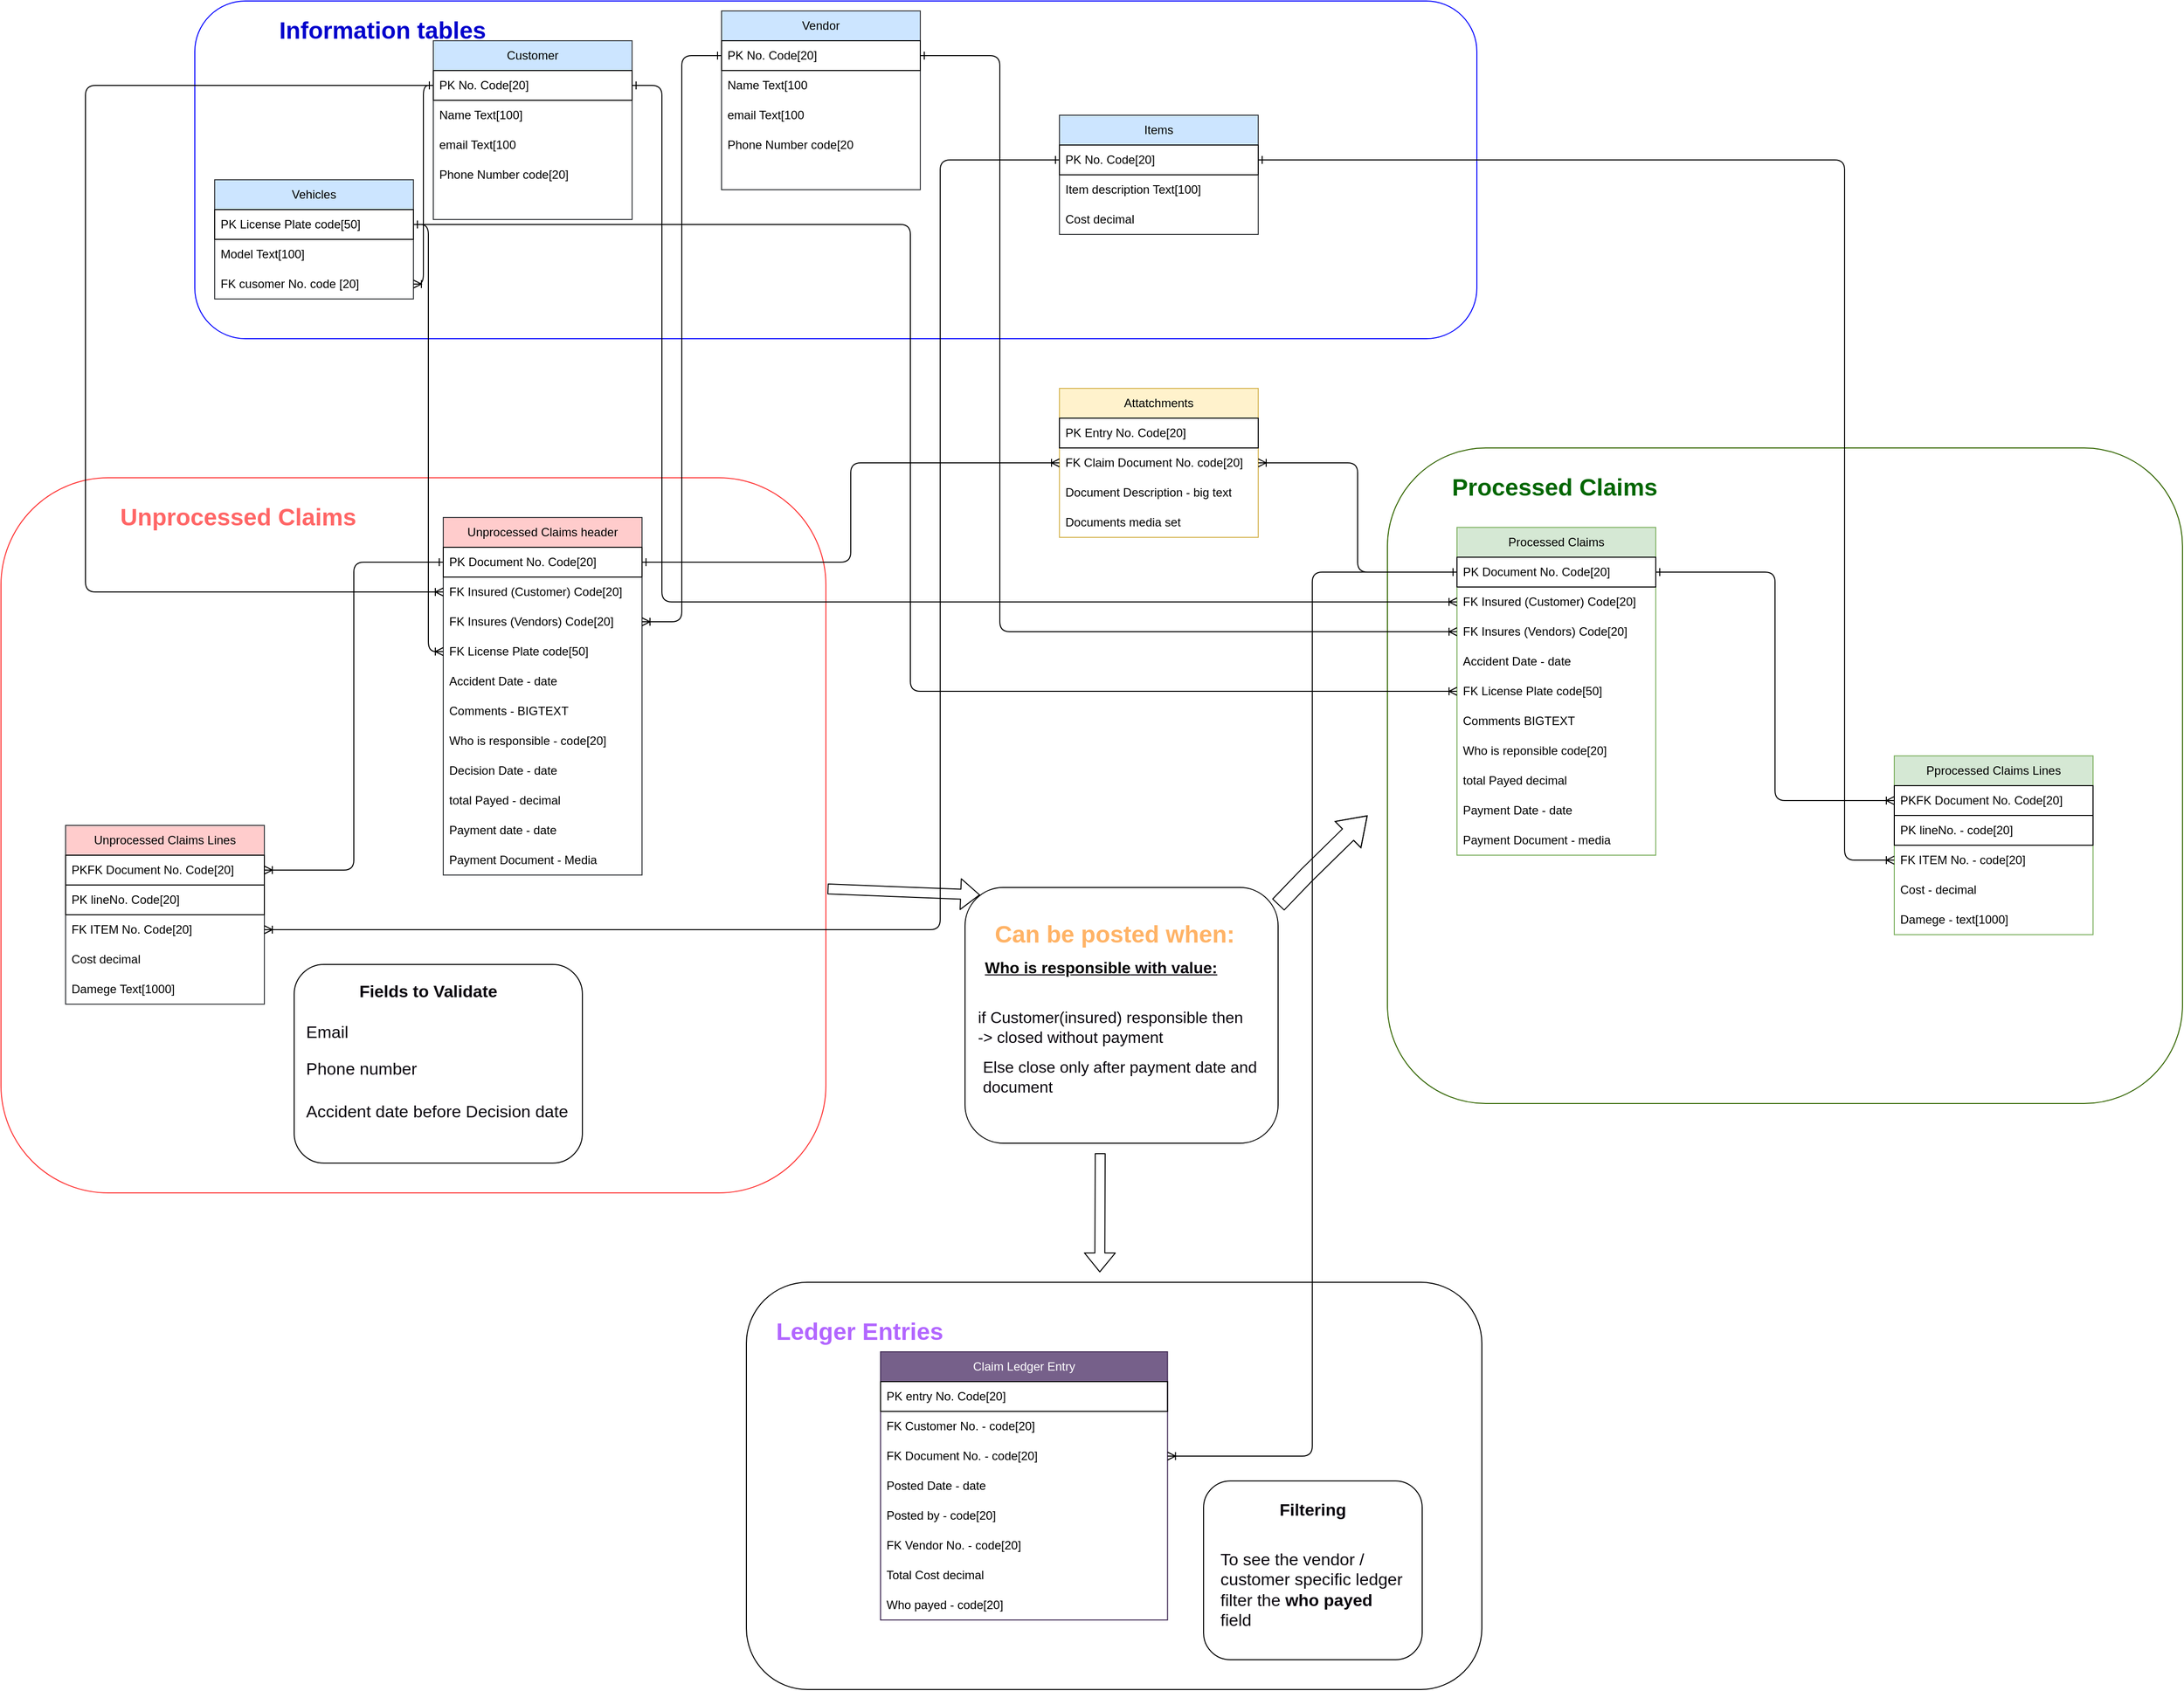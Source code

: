 <mxfile>
    <diagram id="QttjrJydt2NlVDXeYw5m" name="Page-1">
        <mxGraphModel dx="2834" dy="2202" grid="1" gridSize="10" guides="1" tooltips="1" connect="1" arrows="1" fold="1" page="1" pageScale="1" pageWidth="827" pageHeight="1169" math="0" shadow="0">
            <root>
                <mxCell id="0"/>
                <mxCell id="1" parent="0"/>
                <mxCell id="11" value="" style="rounded=1;whiteSpace=wrap;html=1;strokeColor=#FF3333;fontColor=#FF6666;fillColor=none;" parent="1" vertex="1">
                    <mxGeometry x="-285" y="80" width="830" height="720" as="geometry"/>
                </mxCell>
                <mxCell id="2" value="Unprocessed Claims header" style="swimlane;fontStyle=0;childLayout=stackLayout;horizontal=1;startSize=30;horizontalStack=0;resizeParent=1;resizeParentMax=0;resizeLast=0;collapsible=1;marginBottom=0;whiteSpace=wrap;html=1;fillColor=#ffcccc;strokeColor=#36393d;" parent="1" vertex="1">
                    <mxGeometry x="160" y="120" width="200" height="360" as="geometry"/>
                </mxCell>
                <mxCell id="3" value="PK Document No. Code[20]" style="text;strokeColor=default;fillColor=none;align=left;verticalAlign=middle;spacingLeft=4;spacingRight=4;overflow=hidden;points=[[0,0.5],[1,0.5]];portConstraint=eastwest;rotatable=0;whiteSpace=wrap;html=1;" parent="2" vertex="1">
                    <mxGeometry y="30" width="200" height="30" as="geometry"/>
                </mxCell>
                <mxCell id="4" value="FK Insured (Customer) Code[20]" style="text;strokeColor=none;fillColor=none;align=left;verticalAlign=middle;spacingLeft=4;spacingRight=4;overflow=hidden;points=[[0,0.5],[1,0.5]];portConstraint=eastwest;rotatable=0;whiteSpace=wrap;html=1;" parent="2" vertex="1">
                    <mxGeometry y="60" width="200" height="30" as="geometry"/>
                </mxCell>
                <mxCell id="5" value="FK Insures (Vendors) Code[20]" style="text;strokeColor=none;fillColor=none;align=left;verticalAlign=middle;spacingLeft=4;spacingRight=4;overflow=hidden;points=[[0,0.5],[1,0.5]];portConstraint=eastwest;rotatable=0;whiteSpace=wrap;html=1;" parent="2" vertex="1">
                    <mxGeometry y="90" width="200" height="30" as="geometry"/>
                </mxCell>
                <mxCell id="144" value="FK License Plate code[50]" style="text;strokeColor=none;fillColor=none;align=left;verticalAlign=middle;spacingLeft=4;spacingRight=4;overflow=hidden;points=[[0,0.5],[1,0.5]];portConstraint=eastwest;rotatable=0;whiteSpace=wrap;html=1;" parent="2" vertex="1">
                    <mxGeometry y="120" width="200" height="30" as="geometry"/>
                </mxCell>
                <mxCell id="8" value="Accident Date - date" style="text;strokeColor=none;fillColor=none;align=left;verticalAlign=middle;spacingLeft=4;spacingRight=4;overflow=hidden;points=[[0,0.5],[1,0.5]];portConstraint=eastwest;rotatable=0;whiteSpace=wrap;html=1;" parent="2" vertex="1">
                    <mxGeometry y="150" width="200" height="30" as="geometry"/>
                </mxCell>
                <mxCell id="40" value="Comments - BIGTEXT" style="text;strokeColor=none;fillColor=none;align=left;verticalAlign=middle;spacingLeft=4;spacingRight=4;overflow=hidden;points=[[0,0.5],[1,0.5]];portConstraint=eastwest;rotatable=0;whiteSpace=wrap;html=1;" parent="2" vertex="1">
                    <mxGeometry y="180" width="200" height="30" as="geometry"/>
                </mxCell>
                <mxCell id="41" value="Who is responsible - code[20]" style="text;strokeColor=none;fillColor=none;align=left;verticalAlign=middle;spacingLeft=4;spacingRight=4;overflow=hidden;points=[[0,0.5],[1,0.5]];portConstraint=eastwest;rotatable=0;whiteSpace=wrap;html=1;" parent="2" vertex="1">
                    <mxGeometry y="210" width="200" height="30" as="geometry"/>
                </mxCell>
                <mxCell id="117" value="Decision Date - date" style="text;strokeColor=none;fillColor=none;align=left;verticalAlign=middle;spacingLeft=4;spacingRight=4;overflow=hidden;points=[[0,0.5],[1,0.5]];portConstraint=eastwest;rotatable=0;whiteSpace=wrap;html=1;" parent="2" vertex="1">
                    <mxGeometry y="240" width="200" height="30" as="geometry"/>
                </mxCell>
                <mxCell id="97" value="total Payed - decimal" style="text;strokeColor=none;fillColor=none;align=left;verticalAlign=middle;spacingLeft=4;spacingRight=4;overflow=hidden;points=[[0,0.5],[1,0.5]];portConstraint=eastwest;rotatable=0;whiteSpace=wrap;html=1;" parent="2" vertex="1">
                    <mxGeometry y="270" width="200" height="30" as="geometry"/>
                </mxCell>
                <mxCell id="96" value="Payment date - date" style="text;strokeColor=none;fillColor=none;align=left;verticalAlign=middle;spacingLeft=4;spacingRight=4;overflow=hidden;points=[[0,0.5],[1,0.5]];portConstraint=eastwest;rotatable=0;whiteSpace=wrap;html=1;" parent="2" vertex="1">
                    <mxGeometry y="300" width="200" height="30" as="geometry"/>
                </mxCell>
                <mxCell id="113" value="Payment Document - Media" style="text;strokeColor=none;fillColor=none;align=left;verticalAlign=middle;spacingLeft=4;spacingRight=4;overflow=hidden;points=[[0,0.5],[1,0.5]];portConstraint=eastwest;rotatable=0;whiteSpace=wrap;html=1;" parent="2" vertex="1">
                    <mxGeometry y="330" width="200" height="30" as="geometry"/>
                </mxCell>
                <mxCell id="7" value="&lt;h1&gt;&lt;font color=&quot;#ff6666&quot;&gt;Unprocessed Claims&lt;/font&gt;&lt;/h1&gt;" style="text;html=1;strokeColor=none;fillColor=none;spacing=5;spacingTop=-20;whiteSpace=wrap;overflow=hidden;rounded=0;" parent="1" vertex="1">
                    <mxGeometry x="-170" y="100" width="350" height="40" as="geometry"/>
                </mxCell>
                <mxCell id="10" value="" style="rounded=1;whiteSpace=wrap;html=1;strokeColor=#0000FF;fontColor=#FF6666;fillColor=none;" parent="1" vertex="1">
                    <mxGeometry x="-90" y="-400" width="1290" height="340" as="geometry"/>
                </mxCell>
                <mxCell id="15" value="Customer" style="swimlane;fontStyle=0;childLayout=stackLayout;horizontal=1;startSize=30;horizontalStack=0;resizeParent=1;resizeParentMax=0;resizeLast=0;collapsible=1;marginBottom=0;whiteSpace=wrap;html=1;fillColor=#cce5ff;strokeColor=#36393d;" parent="1" vertex="1">
                    <mxGeometry x="150" y="-360" width="200" height="180" as="geometry"/>
                </mxCell>
                <mxCell id="21" value="PK No. Code[20]" style="text;strokeColor=default;fillColor=none;align=left;verticalAlign=middle;spacingLeft=4;spacingRight=4;overflow=hidden;points=[[0,0.5],[1,0.5]];portConstraint=eastwest;rotatable=0;whiteSpace=wrap;html=1;" parent="15" vertex="1">
                    <mxGeometry y="30" width="200" height="30" as="geometry"/>
                </mxCell>
                <mxCell id="24" value="Name Text[100]" style="text;strokeColor=none;fillColor=none;align=left;verticalAlign=middle;spacingLeft=4;spacingRight=4;overflow=hidden;points=[[0,0.5],[1,0.5]];portConstraint=eastwest;rotatable=0;whiteSpace=wrap;html=1;" parent="15" vertex="1">
                    <mxGeometry y="60" width="200" height="30" as="geometry"/>
                </mxCell>
                <mxCell id="23" value="email Text[100" style="text;strokeColor=none;fillColor=none;align=left;verticalAlign=middle;spacingLeft=4;spacingRight=4;overflow=hidden;points=[[0,0.5],[1,0.5]];portConstraint=eastwest;rotatable=0;whiteSpace=wrap;html=1;" parent="15" vertex="1">
                    <mxGeometry y="90" width="200" height="30" as="geometry"/>
                </mxCell>
                <mxCell id="22" value="Phone Number code[20]" style="text;strokeColor=none;fillColor=none;align=left;verticalAlign=middle;spacingLeft=4;spacingRight=4;overflow=hidden;points=[[0,0.5],[1,0.5]];portConstraint=eastwest;rotatable=0;whiteSpace=wrap;html=1;" parent="15" vertex="1">
                    <mxGeometry y="120" width="200" height="30" as="geometry"/>
                </mxCell>
                <mxCell id="25" style="text;strokeColor=none;fillColor=none;align=left;verticalAlign=middle;spacingLeft=4;spacingRight=4;overflow=hidden;points=[[0,0.5],[1,0.5]];portConstraint=eastwest;rotatable=0;whiteSpace=wrap;html=1;" parent="15" vertex="1">
                    <mxGeometry y="150" width="200" height="30" as="geometry"/>
                </mxCell>
                <mxCell id="26" value="Vendor" style="swimlane;fontStyle=0;childLayout=stackLayout;horizontal=1;startSize=30;horizontalStack=0;resizeParent=1;resizeParentMax=0;resizeLast=0;collapsible=1;marginBottom=0;whiteSpace=wrap;html=1;fillColor=#cce5ff;strokeColor=#36393d;" parent="1" vertex="1">
                    <mxGeometry x="440" y="-390" width="200" height="180" as="geometry"/>
                </mxCell>
                <mxCell id="27" value="PK No. Code[20]" style="text;strokeColor=default;fillColor=none;align=left;verticalAlign=middle;spacingLeft=4;spacingRight=4;overflow=hidden;points=[[0,0.5],[1,0.5]];portConstraint=eastwest;rotatable=0;whiteSpace=wrap;html=1;" parent="26" vertex="1">
                    <mxGeometry y="30" width="200" height="30" as="geometry"/>
                </mxCell>
                <mxCell id="28" value="Name Text[100" style="text;strokeColor=none;fillColor=none;align=left;verticalAlign=middle;spacingLeft=4;spacingRight=4;overflow=hidden;points=[[0,0.5],[1,0.5]];portConstraint=eastwest;rotatable=0;whiteSpace=wrap;html=1;" parent="26" vertex="1">
                    <mxGeometry y="60" width="200" height="30" as="geometry"/>
                </mxCell>
                <mxCell id="29" value="email Text[100" style="text;strokeColor=none;fillColor=none;align=left;verticalAlign=middle;spacingLeft=4;spacingRight=4;overflow=hidden;points=[[0,0.5],[1,0.5]];portConstraint=eastwest;rotatable=0;whiteSpace=wrap;html=1;" parent="26" vertex="1">
                    <mxGeometry y="90" width="200" height="30" as="geometry"/>
                </mxCell>
                <mxCell id="30" value="Phone Number code[20" style="text;strokeColor=none;fillColor=none;align=left;verticalAlign=middle;spacingLeft=4;spacingRight=4;overflow=hidden;points=[[0,0.5],[1,0.5]];portConstraint=eastwest;rotatable=0;whiteSpace=wrap;html=1;" parent="26" vertex="1">
                    <mxGeometry y="120" width="200" height="30" as="geometry"/>
                </mxCell>
                <mxCell id="31" style="text;strokeColor=none;fillColor=none;align=left;verticalAlign=middle;spacingLeft=4;spacingRight=4;overflow=hidden;points=[[0,0.5],[1,0.5]];portConstraint=eastwest;rotatable=0;whiteSpace=wrap;html=1;" parent="26" vertex="1">
                    <mxGeometry y="150" width="200" height="30" as="geometry"/>
                </mxCell>
                <mxCell id="33" value="" style="edgeStyle=elbowEdgeStyle;elbow=horizontal;endArrow=classic;html=1;curved=0;rounded=0;endSize=8;startSize=8;fontColor=#FF6666;entryX=0;entryY=0.5;entryDx=0;entryDy=0;strokeColor=none;" parent="1" source="24" target="4" edge="1">
                    <mxGeometry width="50" height="50" relative="1" as="geometry">
                        <mxPoint x="560" y="40" as="sourcePoint"/>
                        <mxPoint x="610" y="-10" as="targetPoint"/>
                        <Array as="points">
                            <mxPoint x="-210" y="40"/>
                        </Array>
                    </mxGeometry>
                </mxCell>
                <mxCell id="35" value="" style="endArrow=ERone;html=1;strokeColor=default;fontColor=#FF6666;edgeStyle=elbowEdgeStyle;startArrow=ERoneToMany;startFill=0;endFill=0;entryX=0;entryY=0.5;entryDx=0;entryDy=0;" parent="1" source="4" target="21" edge="1">
                    <mxGeometry width="50" height="50" relative="1" as="geometry">
                        <mxPoint x="30" y="-230" as="sourcePoint"/>
                        <mxPoint x="80" y="-280" as="targetPoint"/>
                        <Array as="points">
                            <mxPoint x="-200" y="-50"/>
                        </Array>
                    </mxGeometry>
                </mxCell>
                <mxCell id="39" value="" style="endArrow=ERone;html=1;strokeColor=default;fontColor=#FF6666;edgeStyle=elbowEdgeStyle;startArrow=ERoneToMany;startFill=0;endFill=0;exitX=1;exitY=0.5;exitDx=0;exitDy=0;entryX=0;entryY=0.5;entryDx=0;entryDy=0;" parent="1" source="5" target="27" edge="1">
                    <mxGeometry width="50" height="50" relative="1" as="geometry">
                        <mxPoint x="250" y="215" as="sourcePoint"/>
                        <mxPoint x="420" y="-290" as="targetPoint"/>
                        <Array as="points">
                            <mxPoint x="400" y="-60"/>
                            <mxPoint x="360" y="-30"/>
                        </Array>
                    </mxGeometry>
                </mxCell>
                <mxCell id="42" value="" style="rounded=1;whiteSpace=wrap;html=1;strokeColor=#336600;fontColor=#FF6666;fillColor=none;" parent="1" vertex="1">
                    <mxGeometry x="1110" y="50" width="800" height="660" as="geometry"/>
                </mxCell>
                <mxCell id="43" value="&lt;h1&gt;&lt;font color=&quot;#006600&quot;&gt;Processed Claims&lt;/font&gt;&lt;/h1&gt;" style="text;html=1;strokeColor=none;fillColor=none;spacing=5;spacingTop=-20;whiteSpace=wrap;overflow=hidden;rounded=0;" parent="1" vertex="1">
                    <mxGeometry x="1170" y="70" width="350" height="40" as="geometry"/>
                </mxCell>
                <mxCell id="44" value="Unprocessed Claims Lines" style="swimlane;fontStyle=0;childLayout=stackLayout;horizontal=1;startSize=30;horizontalStack=0;resizeParent=1;resizeParentMax=0;resizeLast=0;collapsible=1;marginBottom=0;whiteSpace=wrap;html=1;fillColor=#ffcccc;strokeColor=#36393d;" parent="1" vertex="1">
                    <mxGeometry x="-220" y="430" width="200" height="180" as="geometry"/>
                </mxCell>
                <mxCell id="45" value="PKFK Document No. Code[20]" style="text;strokeColor=default;fillColor=none;align=left;verticalAlign=middle;spacingLeft=4;spacingRight=4;overflow=hidden;points=[[0,0.5],[1,0.5]];portConstraint=eastwest;rotatable=0;whiteSpace=wrap;html=1;" parent="44" vertex="1">
                    <mxGeometry y="30" width="200" height="30" as="geometry"/>
                </mxCell>
                <mxCell id="51" value="PK lineNo. Code[20]" style="text;strokeColor=default;fillColor=none;align=left;verticalAlign=middle;spacingLeft=4;spacingRight=4;overflow=hidden;points=[[0,0.5],[1,0.5]];portConstraint=eastwest;rotatable=0;whiteSpace=wrap;html=1;" parent="44" vertex="1">
                    <mxGeometry y="60" width="200" height="30" as="geometry"/>
                </mxCell>
                <mxCell id="52" value="FK ITEM No. Code[20]" style="text;strokeColor=none;fillColor=none;align=left;verticalAlign=middle;spacingLeft=4;spacingRight=4;overflow=hidden;points=[[0,0.5],[1,0.5]];portConstraint=eastwest;rotatable=0;whiteSpace=wrap;html=1;" parent="44" vertex="1">
                    <mxGeometry y="90" width="200" height="30" as="geometry"/>
                </mxCell>
                <mxCell id="53" value="Cost decimal" style="text;strokeColor=none;fillColor=none;align=left;verticalAlign=middle;spacingLeft=4;spacingRight=4;overflow=hidden;points=[[0,0.5],[1,0.5]];portConstraint=eastwest;rotatable=0;whiteSpace=wrap;html=1;" parent="44" vertex="1">
                    <mxGeometry y="120" width="200" height="30" as="geometry"/>
                </mxCell>
                <mxCell id="63" value="Damege Text[1000]" style="text;strokeColor=none;fillColor=none;align=left;verticalAlign=middle;spacingLeft=4;spacingRight=4;overflow=hidden;points=[[0,0.5],[1,0.5]];portConstraint=eastwest;rotatable=0;whiteSpace=wrap;html=1;" parent="44" vertex="1">
                    <mxGeometry y="150" width="200" height="30" as="geometry"/>
                </mxCell>
                <mxCell id="54" value="Items" style="swimlane;fontStyle=0;childLayout=stackLayout;horizontal=1;startSize=30;horizontalStack=0;resizeParent=1;resizeParentMax=0;resizeLast=0;collapsible=1;marginBottom=0;whiteSpace=wrap;html=1;fillColor=#cce5ff;strokeColor=#36393d;" parent="1" vertex="1">
                    <mxGeometry x="780" y="-285" width="200" height="120" as="geometry"/>
                </mxCell>
                <mxCell id="55" value="PK No. Code[20]" style="text;strokeColor=default;fillColor=none;align=left;verticalAlign=middle;spacingLeft=4;spacingRight=4;overflow=hidden;points=[[0,0.5],[1,0.5]];portConstraint=eastwest;rotatable=0;whiteSpace=wrap;html=1;" parent="54" vertex="1">
                    <mxGeometry y="30" width="200" height="30" as="geometry"/>
                </mxCell>
                <mxCell id="56" value="Item description Text[100]" style="text;strokeColor=none;fillColor=none;align=left;verticalAlign=middle;spacingLeft=4;spacingRight=4;overflow=hidden;points=[[0,0.5],[1,0.5]];portConstraint=eastwest;rotatable=0;whiteSpace=wrap;html=1;" parent="54" vertex="1">
                    <mxGeometry y="60" width="200" height="30" as="geometry"/>
                </mxCell>
                <mxCell id="133" value="Cost decimal" style="text;strokeColor=none;fillColor=none;align=left;verticalAlign=middle;spacingLeft=4;spacingRight=4;overflow=hidden;points=[[0,0.5],[1,0.5]];portConstraint=eastwest;rotatable=0;whiteSpace=wrap;html=1;" parent="54" vertex="1">
                    <mxGeometry y="90" width="200" height="30" as="geometry"/>
                </mxCell>
                <mxCell id="61" style="edgeStyle=elbowEdgeStyle;html=1;exitX=1;exitY=0.5;exitDx=0;exitDy=0;entryX=0;entryY=0.5;entryDx=0;entryDy=0;strokeColor=default;fontColor=#006600;startArrow=ERoneToMany;startFill=0;endArrow=ERone;endFill=0;" parent="1" source="45" target="3" edge="1">
                    <mxGeometry relative="1" as="geometry"/>
                </mxCell>
                <mxCell id="62" style="edgeStyle=elbowEdgeStyle;html=1;exitX=1;exitY=0.5;exitDx=0;exitDy=0;entryX=0;entryY=0.5;entryDx=0;entryDy=0;strokeColor=default;fontColor=#006600;startArrow=ERoneToMany;startFill=0;endArrow=ERone;endFill=0;" parent="1" source="52" target="55" edge="1">
                    <mxGeometry relative="1" as="geometry">
                        <Array as="points">
                            <mxPoint x="660" y="160"/>
                            <mxPoint x="550" y="120"/>
                        </Array>
                    </mxGeometry>
                </mxCell>
                <mxCell id="65" value="" style="rounded=1;whiteSpace=wrap;html=1;strokeColor=default;fontColor=#006600;fillColor=none;" parent="1" vertex="1">
                    <mxGeometry x="465" y="890" width="740" height="410" as="geometry"/>
                </mxCell>
                <mxCell id="66" value="&lt;h1&gt;&lt;font color=&quot;#b266ff&quot;&gt;Ledger Entries&lt;/font&gt;&lt;/h1&gt;" style="text;html=1;strokeColor=none;fillColor=none;spacing=5;spacingTop=-20;whiteSpace=wrap;overflow=hidden;rounded=0;" parent="1" vertex="1">
                    <mxGeometry x="490" y="920" width="350" height="40" as="geometry"/>
                </mxCell>
                <mxCell id="67" value="Processed Claims" style="swimlane;fontStyle=0;childLayout=stackLayout;horizontal=1;startSize=30;horizontalStack=0;resizeParent=1;resizeParentMax=0;resizeLast=0;collapsible=1;marginBottom=0;whiteSpace=wrap;html=1;fillColor=#d5e8d4;strokeColor=#82b366;" parent="1" vertex="1">
                    <mxGeometry x="1180" y="130" width="200" height="330" as="geometry"/>
                </mxCell>
                <mxCell id="68" value="PK Document No. Code[20]" style="text;strokeColor=default;fillColor=none;align=left;verticalAlign=middle;spacingLeft=4;spacingRight=4;overflow=hidden;points=[[0,0.5],[1,0.5]];portConstraint=eastwest;rotatable=0;whiteSpace=wrap;html=1;" parent="67" vertex="1">
                    <mxGeometry y="30" width="200" height="30" as="geometry"/>
                </mxCell>
                <mxCell id="69" value="FK Insured (Customer) Code[20]" style="text;strokeColor=none;fillColor=none;align=left;verticalAlign=middle;spacingLeft=4;spacingRight=4;overflow=hidden;points=[[0,0.5],[1,0.5]];portConstraint=eastwest;rotatable=0;whiteSpace=wrap;html=1;" parent="67" vertex="1">
                    <mxGeometry y="60" width="200" height="30" as="geometry"/>
                </mxCell>
                <mxCell id="70" value="FK Insures (Vendors) Code[20]" style="text;strokeColor=none;fillColor=none;align=left;verticalAlign=middle;spacingLeft=4;spacingRight=4;overflow=hidden;points=[[0,0.5],[1,0.5]];portConstraint=eastwest;rotatable=0;whiteSpace=wrap;html=1;" parent="67" vertex="1">
                    <mxGeometry y="90" width="200" height="30" as="geometry"/>
                </mxCell>
                <mxCell id="71" value="Accident Date - date" style="text;strokeColor=none;fillColor=none;align=left;verticalAlign=middle;spacingLeft=4;spacingRight=4;overflow=hidden;points=[[0,0.5],[1,0.5]];portConstraint=eastwest;rotatable=0;whiteSpace=wrap;html=1;" parent="67" vertex="1">
                    <mxGeometry y="120" width="200" height="30" as="geometry"/>
                </mxCell>
                <mxCell id="147" value="FK License Plate code[50]" style="text;strokeColor=none;fillColor=none;align=left;verticalAlign=middle;spacingLeft=4;spacingRight=4;overflow=hidden;points=[[0,0.5],[1,0.5]];portConstraint=eastwest;rotatable=0;whiteSpace=wrap;html=1;" parent="67" vertex="1">
                    <mxGeometry y="150" width="200" height="30" as="geometry"/>
                </mxCell>
                <mxCell id="74" value="Comments BIGTEXT" style="text;strokeColor=none;fillColor=none;align=left;verticalAlign=middle;spacingLeft=4;spacingRight=4;overflow=hidden;points=[[0,0.5],[1,0.5]];portConstraint=eastwest;rotatable=0;whiteSpace=wrap;html=1;" parent="67" vertex="1">
                    <mxGeometry y="180" width="200" height="30" as="geometry"/>
                </mxCell>
                <mxCell id="75" value="Who is reponsible code[20]" style="text;strokeColor=none;fillColor=none;align=left;verticalAlign=middle;spacingLeft=4;spacingRight=4;overflow=hidden;points=[[0,0.5],[1,0.5]];portConstraint=eastwest;rotatable=0;whiteSpace=wrap;html=1;" parent="67" vertex="1">
                    <mxGeometry y="210" width="200" height="30" as="geometry"/>
                </mxCell>
                <mxCell id="82" value="total Payed decimal" style="text;strokeColor=none;fillColor=none;align=left;verticalAlign=middle;spacingLeft=4;spacingRight=4;overflow=hidden;points=[[0,0.5],[1,0.5]];portConstraint=eastwest;rotatable=0;whiteSpace=wrap;html=1;" parent="67" vertex="1">
                    <mxGeometry y="240" width="200" height="30" as="geometry"/>
                </mxCell>
                <mxCell id="83" value="Payment Date - date" style="text;strokeColor=none;fillColor=none;align=left;verticalAlign=middle;spacingLeft=4;spacingRight=4;overflow=hidden;points=[[0,0.5],[1,0.5]];portConstraint=eastwest;rotatable=0;whiteSpace=wrap;html=1;" parent="67" vertex="1">
                    <mxGeometry y="270" width="200" height="30" as="geometry"/>
                </mxCell>
                <mxCell id="112" value="Payment Document - media" style="text;strokeColor=none;fillColor=none;align=left;verticalAlign=middle;spacingLeft=4;spacingRight=4;overflow=hidden;points=[[0,0.5],[1,0.5]];portConstraint=eastwest;rotatable=0;whiteSpace=wrap;html=1;" parent="67" vertex="1">
                    <mxGeometry y="300" width="200" height="30" as="geometry"/>
                </mxCell>
                <mxCell id="76" value="Pprocessed Claims Lines" style="swimlane;fontStyle=0;childLayout=stackLayout;horizontal=1;startSize=30;horizontalStack=0;resizeParent=1;resizeParentMax=0;resizeLast=0;collapsible=1;marginBottom=0;whiteSpace=wrap;html=1;fillColor=#d5e8d4;strokeColor=#82b366;" parent="1" vertex="1">
                    <mxGeometry x="1620" y="360" width="200" height="180" as="geometry"/>
                </mxCell>
                <mxCell id="77" value="PKFK Document No. Code[20]" style="text;strokeColor=default;fillColor=none;align=left;verticalAlign=middle;spacingLeft=4;spacingRight=4;overflow=hidden;points=[[0,0.5],[1,0.5]];portConstraint=eastwest;rotatable=0;whiteSpace=wrap;html=1;" parent="76" vertex="1">
                    <mxGeometry y="30" width="200" height="30" as="geometry"/>
                </mxCell>
                <mxCell id="78" value="PK lineNo. - code[20]" style="text;strokeColor=default;fillColor=none;align=left;verticalAlign=middle;spacingLeft=4;spacingRight=4;overflow=hidden;points=[[0,0.5],[1,0.5]];portConstraint=eastwest;rotatable=0;whiteSpace=wrap;html=1;" parent="76" vertex="1">
                    <mxGeometry y="60" width="200" height="30" as="geometry"/>
                </mxCell>
                <mxCell id="79" value="FK ITEM No. - code[20]" style="text;strokeColor=none;fillColor=none;align=left;verticalAlign=middle;spacingLeft=4;spacingRight=4;overflow=hidden;points=[[0,0.5],[1,0.5]];portConstraint=eastwest;rotatable=0;whiteSpace=wrap;html=1;" parent="76" vertex="1">
                    <mxGeometry y="90" width="200" height="30" as="geometry"/>
                </mxCell>
                <mxCell id="80" value="Cost - decimal" style="text;strokeColor=none;fillColor=none;align=left;verticalAlign=middle;spacingLeft=4;spacingRight=4;overflow=hidden;points=[[0,0.5],[1,0.5]];portConstraint=eastwest;rotatable=0;whiteSpace=wrap;html=1;" parent="76" vertex="1">
                    <mxGeometry y="120" width="200" height="30" as="geometry"/>
                </mxCell>
                <mxCell id="81" value="Damege - text[1000]" style="text;strokeColor=none;fillColor=none;align=left;verticalAlign=middle;spacingLeft=4;spacingRight=4;overflow=hidden;points=[[0,0.5],[1,0.5]];portConstraint=eastwest;rotatable=0;whiteSpace=wrap;html=1;" parent="76" vertex="1">
                    <mxGeometry y="150" width="200" height="30" as="geometry"/>
                </mxCell>
                <mxCell id="84" value="" style="shape=flexArrow;endArrow=classic;html=1;exitX=1.002;exitY=0.575;exitDx=0;exitDy=0;exitPerimeter=0;entryX=0.048;entryY=0.029;entryDx=0;entryDy=0;entryPerimeter=0;" parent="1" source="11" target="91" edge="1">
                    <mxGeometry width="50" height="50" relative="1" as="geometry">
                        <mxPoint x="900" y="560" as="sourcePoint"/>
                        <mxPoint x="680" y="500" as="targetPoint"/>
                        <Array as="points"/>
                    </mxGeometry>
                </mxCell>
                <mxCell id="85" value="" style="shape=flexArrow;endArrow=classic;html=1;" parent="1" edge="1">
                    <mxGeometry width="50" height="50" relative="1" as="geometry">
                        <mxPoint x="821" y="760" as="sourcePoint"/>
                        <mxPoint x="820.58" y="880" as="targetPoint"/>
                    </mxGeometry>
                </mxCell>
                <mxCell id="87" style="edgeStyle=elbowEdgeStyle;html=1;exitX=0;exitY=0.5;exitDx=0;exitDy=0;entryX=1;entryY=0.5;entryDx=0;entryDy=0;strokeColor=default;fontColor=#006600;startArrow=ERoneToMany;startFill=0;endArrow=ERone;endFill=0;" parent="1" source="79" target="55" edge="1">
                    <mxGeometry relative="1" as="geometry">
                        <Array as="points">
                            <mxPoint x="1570" y="-120"/>
                        </Array>
                        <mxPoint x="240" y="520" as="sourcePoint"/>
                        <mxPoint x="990" y="-260" as="targetPoint"/>
                    </mxGeometry>
                </mxCell>
                <mxCell id="88" value="" style="endArrow=ERone;html=1;strokeColor=default;fontColor=#FF6666;edgeStyle=elbowEdgeStyle;startArrow=ERoneToMany;startFill=0;endFill=0;exitX=0;exitY=0.5;exitDx=0;exitDy=0;" parent="1" source="70" target="27" edge="1">
                    <mxGeometry width="50" height="50" relative="1" as="geometry">
                        <mxPoint x="580" y="265" as="sourcePoint"/>
                        <mxPoint x="640" y="-250" as="targetPoint"/>
                        <Array as="points">
                            <mxPoint x="720"/>
                            <mxPoint x="580" y="10"/>
                        </Array>
                    </mxGeometry>
                </mxCell>
                <mxCell id="89" value="" style="endArrow=ERone;html=1;strokeColor=default;fontColor=#FF6666;edgeStyle=elbowEdgeStyle;startArrow=ERoneToMany;startFill=0;endFill=0;entryX=1;entryY=0.5;entryDx=0;entryDy=0;exitX=0;exitY=0.5;exitDx=0;exitDy=0;" parent="1" source="69" target="21" edge="1">
                    <mxGeometry width="50" height="50" relative="1" as="geometry">
                        <mxPoint x="410" y="265" as="sourcePoint"/>
                        <mxPoint x="330" y="-210" as="targetPoint"/>
                        <Array as="points">
                            <mxPoint x="380" y="-40"/>
                            <mxPoint x="390" y="-20"/>
                        </Array>
                    </mxGeometry>
                </mxCell>
                <mxCell id="90" style="edgeStyle=elbowEdgeStyle;html=1;entryX=1;entryY=0.5;entryDx=0;entryDy=0;strokeColor=default;fontColor=#006600;startArrow=ERoneToMany;startFill=0;endArrow=ERone;endFill=0;" parent="1" source="77" target="68" edge="1">
                    <mxGeometry relative="1" as="geometry">
                        <mxPoint x="1400" y="530" as="sourcePoint"/>
                        <mxPoint x="1540" y="270" as="targetPoint"/>
                    </mxGeometry>
                </mxCell>
                <mxCell id="91" value="" style="rounded=1;whiteSpace=wrap;html=1;fillColor=none;" parent="1" vertex="1">
                    <mxGeometry x="685" y="492.5" width="315" height="257.5" as="geometry"/>
                </mxCell>
                <mxCell id="92" value="&lt;h1&gt;&lt;font color=&quot;#ffb366&quot;&gt;Can be posted when:&lt;/font&gt;&lt;/h1&gt;" style="text;html=1;strokeColor=none;fillColor=none;spacing=5;spacingTop=-20;whiteSpace=wrap;overflow=hidden;rounded=0;fontColor=#B266FF;" parent="1" vertex="1">
                    <mxGeometry x="710" y="520" width="260" height="40" as="geometry"/>
                </mxCell>
                <mxCell id="93" value="&lt;font style=&quot;&quot;&gt;&lt;u&gt;&lt;b&gt;&lt;span style=&quot;color: rgb(0, 0, 0);&quot;&gt;&lt;font style=&quot;font-size: 16px;&quot;&gt;Who is responsible&lt;/font&gt;&lt;/span&gt;&amp;nbsp;with value:&lt;br&gt;&lt;/b&gt;&lt;/u&gt;&lt;br&gt;&lt;/font&gt;" style="text;html=1;strokeColor=none;fillColor=none;align=left;verticalAlign=middle;whiteSpace=wrap;rounded=0;fontColor=#09050D;fontSize=16;" parent="1" vertex="1">
                    <mxGeometry x="702.5" y="570" width="237.5" height="25" as="geometry"/>
                </mxCell>
                <mxCell id="95" value="" style="shape=flexArrow;endArrow=classic;html=1;width=16;endSize=8.667;" parent="1" edge="1">
                    <mxGeometry width="50" height="50" relative="1" as="geometry">
                        <mxPoint x="1000" y="510" as="sourcePoint"/>
                        <mxPoint x="1090" y="420" as="targetPoint"/>
                        <Array as="points">
                            <mxPoint x="1028.34" y="480.5"/>
                        </Array>
                    </mxGeometry>
                </mxCell>
                <mxCell id="98" value="Claim Ledger Entry" style="swimlane;fontStyle=0;childLayout=stackLayout;horizontal=1;startSize=30;horizontalStack=0;resizeParent=1;resizeParentMax=0;resizeLast=0;collapsible=1;marginBottom=0;whiteSpace=wrap;html=1;fillColor=#76608a;strokeColor=#432D57;fontColor=#ffffff;" parent="1" vertex="1">
                    <mxGeometry x="600" y="960" width="288.75" height="270" as="geometry"/>
                </mxCell>
                <mxCell id="99" value="PK entry No. Code[20]" style="text;strokeColor=default;fillColor=none;align=left;verticalAlign=middle;spacingLeft=4;spacingRight=4;overflow=hidden;points=[[0,0.5],[1,0.5]];portConstraint=eastwest;rotatable=0;whiteSpace=wrap;html=1;" parent="98" vertex="1">
                    <mxGeometry y="30" width="288.75" height="30" as="geometry"/>
                </mxCell>
                <mxCell id="100" value="FK Customer No. - code[20]" style="text;strokeColor=none;fillColor=none;align=left;verticalAlign=middle;spacingLeft=4;spacingRight=4;overflow=hidden;points=[[0,0.5],[1,0.5]];portConstraint=eastwest;rotatable=0;whiteSpace=wrap;html=1;" parent="98" vertex="1">
                    <mxGeometry y="60" width="288.75" height="30" as="geometry"/>
                </mxCell>
                <mxCell id="131" value="FK Document No. - code[20]" style="text;strokeColor=none;fillColor=none;align=left;verticalAlign=middle;spacingLeft=4;spacingRight=4;overflow=hidden;points=[[0,0.5],[1,0.5]];portConstraint=eastwest;rotatable=0;whiteSpace=wrap;html=1;" parent="98" vertex="1">
                    <mxGeometry y="90" width="288.75" height="30" as="geometry"/>
                </mxCell>
                <mxCell id="127" value="Posted Date - date" style="text;strokeColor=none;fillColor=none;align=left;verticalAlign=middle;spacingLeft=4;spacingRight=4;overflow=hidden;points=[[0,0.5],[1,0.5]];portConstraint=eastwest;rotatable=0;whiteSpace=wrap;html=1;" parent="98" vertex="1">
                    <mxGeometry y="120" width="288.75" height="30" as="geometry"/>
                </mxCell>
                <mxCell id="128" value="Posted by - code[20]" style="text;strokeColor=none;fillColor=none;align=left;verticalAlign=middle;spacingLeft=4;spacingRight=4;overflow=hidden;points=[[0,0.5],[1,0.5]];portConstraint=eastwest;rotatable=0;whiteSpace=wrap;html=1;" parent="98" vertex="1">
                    <mxGeometry y="150" width="288.75" height="30" as="geometry"/>
                </mxCell>
                <mxCell id="101" value="FK Vendor No. - code[20]" style="text;strokeColor=none;fillColor=none;align=left;verticalAlign=middle;spacingLeft=4;spacingRight=4;overflow=hidden;points=[[0,0.5],[1,0.5]];portConstraint=eastwest;rotatable=0;whiteSpace=wrap;html=1;" parent="98" vertex="1">
                    <mxGeometry y="180" width="288.75" height="30" as="geometry"/>
                </mxCell>
                <mxCell id="102" value="Total Cost decimal" style="text;strokeColor=none;fillColor=none;align=left;verticalAlign=middle;spacingLeft=4;spacingRight=4;overflow=hidden;points=[[0,0.5],[1,0.5]];portConstraint=eastwest;rotatable=0;whiteSpace=wrap;html=1;" parent="98" vertex="1">
                    <mxGeometry y="210" width="288.75" height="30" as="geometry"/>
                </mxCell>
                <mxCell id="104" value="Who payed - code[20]" style="text;strokeColor=none;fillColor=none;align=left;verticalAlign=middle;spacingLeft=4;spacingRight=4;overflow=hidden;points=[[0,0.5],[1,0.5]];portConstraint=eastwest;rotatable=0;whiteSpace=wrap;html=1;" parent="98" vertex="1">
                    <mxGeometry y="240" width="288.75" height="30" as="geometry"/>
                </mxCell>
                <mxCell id="106" value="" style="rounded=1;whiteSpace=wrap;html=1;fontSize=17;fontColor=#FFB366;fillColor=none;" parent="1" vertex="1">
                    <mxGeometry x="10" y="570" width="290" height="200" as="geometry"/>
                </mxCell>
                <mxCell id="107" value="&lt;b&gt;&lt;font color=&quot;#09050d&quot;&gt;Fields to Validate&lt;/font&gt;&lt;/b&gt;" style="text;html=1;strokeColor=none;fillColor=none;align=center;verticalAlign=middle;whiteSpace=wrap;rounded=0;fontSize=17;fontColor=#FFB366;" parent="1" vertex="1">
                    <mxGeometry x="30" y="577.5" width="230" height="40" as="geometry"/>
                </mxCell>
                <mxCell id="108" value="Email" style="text;html=1;strokeColor=none;fillColor=none;align=left;verticalAlign=middle;whiteSpace=wrap;rounded=0;fontSize=17;fontColor=#09050D;" parent="1" vertex="1">
                    <mxGeometry x="20" y="617.5" width="270" height="42.5" as="geometry"/>
                </mxCell>
                <mxCell id="109" value="Phone number&amp;nbsp;" style="text;html=1;strokeColor=none;fillColor=none;align=left;verticalAlign=middle;whiteSpace=wrap;rounded=0;fontSize=17;fontColor=#09050D;" parent="1" vertex="1">
                    <mxGeometry x="20" y="655" width="220" height="42.5" as="geometry"/>
                </mxCell>
                <mxCell id="115" value="Accident date before Decision date" style="text;html=1;strokeColor=none;fillColor=none;align=left;verticalAlign=middle;whiteSpace=wrap;rounded=0;fontSize=17;fontColor=#09050D;" parent="1" vertex="1">
                    <mxGeometry x="20" y="697.5" width="270" height="42.5" as="geometry"/>
                </mxCell>
                <mxCell id="119" value="if Customer(insured) responsible then -&amp;gt; closed without payment" style="text;html=1;strokeColor=none;fillColor=none;align=left;verticalAlign=middle;whiteSpace=wrap;rounded=0;fontSize=16;fontColor=#09050D;" parent="1" vertex="1">
                    <mxGeometry x="696.25" y="610" width="277.5" height="45" as="geometry"/>
                </mxCell>
                <mxCell id="120" value="Else close only after payment date and document" style="text;html=1;strokeColor=none;fillColor=none;align=left;verticalAlign=middle;whiteSpace=wrap;rounded=0;fontSize=16;fontColor=#09050D;" parent="1" vertex="1">
                    <mxGeometry x="701.25" y="660" width="277.5" height="45" as="geometry"/>
                </mxCell>
                <mxCell id="124" value="&lt;h1&gt;&lt;font color=&quot;#0000cc&quot;&gt;Information tables&lt;/font&gt;&lt;/h1&gt;" style="text;html=1;strokeColor=none;fillColor=none;spacing=5;spacingTop=-20;whiteSpace=wrap;overflow=hidden;rounded=0;" parent="1" vertex="1">
                    <mxGeometry x="-10" y="-390" width="350" height="40" as="geometry"/>
                </mxCell>
                <mxCell id="132" style="edgeStyle=orthogonalEdgeStyle;html=1;exitX=1;exitY=0.5;exitDx=0;exitDy=0;entryX=0;entryY=0.5;entryDx=0;entryDy=0;fontSize=16;fontColor=#0000CC;endArrow=ERone;endFill=0;startArrow=ERoneToMany;startFill=0;" parent="1" source="131" target="68" edge="1">
                    <mxGeometry relative="1" as="geometry"/>
                </mxCell>
                <mxCell id="134" value="Vehicles" style="swimlane;fontStyle=0;childLayout=stackLayout;horizontal=1;startSize=30;horizontalStack=0;resizeParent=1;resizeParentMax=0;resizeLast=0;collapsible=1;marginBottom=0;whiteSpace=wrap;html=1;fillColor=#cce5ff;strokeColor=#36393d;" parent="1" vertex="1">
                    <mxGeometry x="-70" y="-220" width="200" height="120" as="geometry"/>
                </mxCell>
                <mxCell id="135" value="PK License Plate code[50]" style="text;strokeColor=default;fillColor=none;align=left;verticalAlign=middle;spacingLeft=4;spacingRight=4;overflow=hidden;points=[[0,0.5],[1,0.5]];portConstraint=eastwest;rotatable=0;whiteSpace=wrap;html=1;" parent="134" vertex="1">
                    <mxGeometry y="30" width="200" height="30" as="geometry"/>
                </mxCell>
                <mxCell id="137" value="Model Text[100]" style="text;strokeColor=none;fillColor=none;align=left;verticalAlign=middle;spacingLeft=4;spacingRight=4;overflow=hidden;points=[[0,0.5],[1,0.5]];portConstraint=eastwest;rotatable=0;whiteSpace=wrap;html=1;" parent="134" vertex="1">
                    <mxGeometry y="60" width="200" height="30" as="geometry"/>
                </mxCell>
                <mxCell id="139" value="FK cusomer No. code [20]" style="text;strokeColor=none;fillColor=none;align=left;verticalAlign=middle;spacingLeft=4;spacingRight=4;overflow=hidden;points=[[0,0.5],[1,0.5]];portConstraint=eastwest;rotatable=0;whiteSpace=wrap;html=1;" parent="134" vertex="1">
                    <mxGeometry y="90" width="200" height="30" as="geometry"/>
                </mxCell>
                <mxCell id="140" style="edgeStyle=orthogonalEdgeStyle;html=1;exitX=1;exitY=0.5;exitDx=0;exitDy=0;entryX=0;entryY=0.5;entryDx=0;entryDy=0;fontSize=16;fontColor=#0000CC;startArrow=ERoneToMany;startFill=0;endArrow=ERone;endFill=0;" parent="1" source="139" target="21" edge="1">
                    <mxGeometry relative="1" as="geometry"/>
                </mxCell>
                <mxCell id="146" style="edgeStyle=orthogonalEdgeStyle;html=1;exitX=0;exitY=0.5;exitDx=0;exitDy=0;entryX=1;entryY=0.5;entryDx=0;entryDy=0;fontSize=16;fontColor=#0000CC;startArrow=ERoneToMany;startFill=0;endArrow=ERone;endFill=0;" parent="1" source="144" target="135" edge="1">
                    <mxGeometry relative="1" as="geometry"/>
                </mxCell>
                <mxCell id="148" style="edgeStyle=orthogonalEdgeStyle;html=1;exitX=0;exitY=0.5;exitDx=0;exitDy=0;entryX=1;entryY=0.5;entryDx=0;entryDy=0;fontSize=16;fontColor=#0000CC;startArrow=ERoneToMany;startFill=0;endArrow=ERone;endFill=0;" parent="1" source="147" target="135" edge="1">
                    <mxGeometry relative="1" as="geometry">
                        <Array as="points">
                            <mxPoint x="630" y="295"/>
                            <mxPoint x="630" y="-175"/>
                        </Array>
                    </mxGeometry>
                </mxCell>
                <mxCell id="149" value="Attatchments" style="swimlane;fontStyle=0;childLayout=stackLayout;horizontal=1;startSize=30;horizontalStack=0;resizeParent=1;resizeParentMax=0;resizeLast=0;collapsible=1;marginBottom=0;whiteSpace=wrap;html=1;fillColor=#fff2cc;strokeColor=#d6b656;" parent="1" vertex="1">
                    <mxGeometry x="780" y="-10" width="200" height="150" as="geometry"/>
                </mxCell>
                <mxCell id="150" value="PK Entry No. Code[20]" style="text;strokeColor=default;fillColor=none;align=left;verticalAlign=middle;spacingLeft=4;spacingRight=4;overflow=hidden;points=[[0,0.5],[1,0.5]];portConstraint=eastwest;rotatable=0;whiteSpace=wrap;html=1;" parent="149" vertex="1">
                    <mxGeometry y="30" width="200" height="30" as="geometry"/>
                </mxCell>
                <mxCell id="151" value="FK Claim Document No. code[20]" style="text;strokeColor=none;fillColor=none;align=left;verticalAlign=middle;spacingLeft=4;spacingRight=4;overflow=hidden;points=[[0,0.5],[1,0.5]];portConstraint=eastwest;rotatable=0;whiteSpace=wrap;html=1;" parent="149" vertex="1">
                    <mxGeometry y="60" width="200" height="30" as="geometry"/>
                </mxCell>
                <mxCell id="152" value="Document Description - big text" style="text;strokeColor=none;fillColor=none;align=left;verticalAlign=middle;spacingLeft=4;spacingRight=4;overflow=hidden;points=[[0,0.5],[1,0.5]];portConstraint=eastwest;rotatable=0;whiteSpace=wrap;html=1;" parent="149" vertex="1">
                    <mxGeometry y="90" width="200" height="30" as="geometry"/>
                </mxCell>
                <mxCell id="153" value="Documents media set" style="text;strokeColor=none;fillColor=none;align=left;verticalAlign=middle;spacingLeft=4;spacingRight=4;overflow=hidden;points=[[0,0.5],[1,0.5]];portConstraint=eastwest;rotatable=0;whiteSpace=wrap;html=1;" parent="149" vertex="1">
                    <mxGeometry y="120" width="200" height="30" as="geometry"/>
                </mxCell>
                <mxCell id="154" style="edgeStyle=orthogonalEdgeStyle;html=1;exitX=0;exitY=0.5;exitDx=0;exitDy=0;entryX=1;entryY=0.5;entryDx=0;entryDy=0;fontSize=16;fontColor=#0000CC;startArrow=ERoneToMany;startFill=0;endArrow=ERone;endFill=0;" parent="1" source="151" target="3" edge="1">
                    <mxGeometry relative="1" as="geometry"/>
                </mxCell>
                <mxCell id="155" style="edgeStyle=orthogonalEdgeStyle;html=1;exitX=1;exitY=0.5;exitDx=0;exitDy=0;fontSize=16;fontColor=#0000CC;startArrow=ERoneToMany;startFill=0;endArrow=ERone;endFill=0;" parent="1" source="151" target="68" edge="1">
                    <mxGeometry relative="1" as="geometry"/>
                </mxCell>
                <mxCell id="156" value="" style="group" parent="1" vertex="1" connectable="0">
                    <mxGeometry x="920" y="1090" width="230" height="180" as="geometry"/>
                </mxCell>
                <mxCell id="105" value="" style="rounded=1;whiteSpace=wrap;html=1;fontSize=17;fontColor=#FFB366;fillColor=none;" parent="156" vertex="1">
                    <mxGeometry x="5" width="220" height="180" as="geometry"/>
                </mxCell>
                <mxCell id="121" value="&lt;font color=&quot;#09050d&quot;&gt;&lt;b&gt;Filtering&lt;/b&gt;&lt;/font&gt;" style="text;html=1;strokeColor=none;fillColor=none;align=center;verticalAlign=middle;whiteSpace=wrap;rounded=0;fontSize=17;fontColor=#FFB366;" parent="156" vertex="1">
                    <mxGeometry y="10" width="230" height="40" as="geometry"/>
                </mxCell>
                <mxCell id="123" value="To see the vendor / customer specific ledger filter the &lt;b&gt;who payed&lt;/b&gt; field" style="text;html=1;strokeColor=none;fillColor=none;align=left;verticalAlign=middle;whiteSpace=wrap;rounded=0;fontSize=17;fontColor=#09050D;" parent="156" vertex="1">
                    <mxGeometry x="20" y="50" width="190" height="120" as="geometry"/>
                </mxCell>
            </root>
        </mxGraphModel>
    </diagram>
</mxfile>